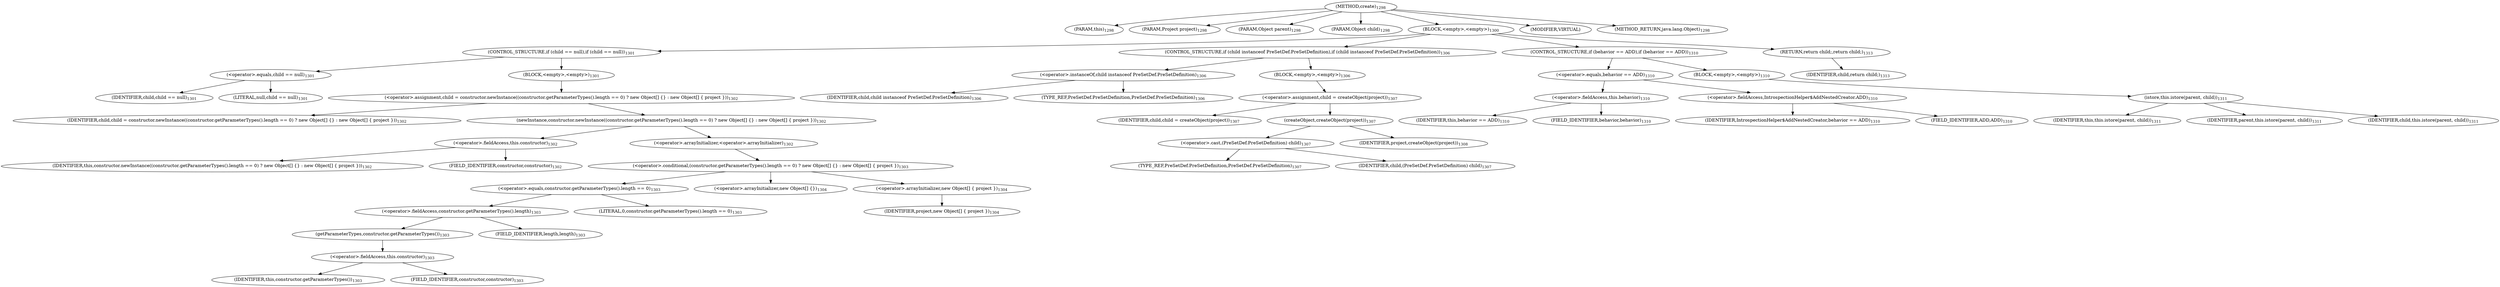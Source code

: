 digraph "create" {  
"2639" [label = <(METHOD,create)<SUB>1298</SUB>> ]
"109" [label = <(PARAM,this)<SUB>1298</SUB>> ]
"2640" [label = <(PARAM,Project project)<SUB>1298</SUB>> ]
"2641" [label = <(PARAM,Object parent)<SUB>1298</SUB>> ]
"2642" [label = <(PARAM,Object child)<SUB>1298</SUB>> ]
"2643" [label = <(BLOCK,&lt;empty&gt;,&lt;empty&gt;)<SUB>1300</SUB>> ]
"2644" [label = <(CONTROL_STRUCTURE,if (child == null),if (child == null))<SUB>1301</SUB>> ]
"2645" [label = <(&lt;operator&gt;.equals,child == null)<SUB>1301</SUB>> ]
"2646" [label = <(IDENTIFIER,child,child == null)<SUB>1301</SUB>> ]
"2647" [label = <(LITERAL,null,child == null)<SUB>1301</SUB>> ]
"2648" [label = <(BLOCK,&lt;empty&gt;,&lt;empty&gt;)<SUB>1301</SUB>> ]
"2649" [label = <(&lt;operator&gt;.assignment,child = constructor.newInstance((constructor.getParameterTypes().length == 0) ? new Object[] {} : new Object[] { project }))<SUB>1302</SUB>> ]
"2650" [label = <(IDENTIFIER,child,child = constructor.newInstance((constructor.getParameterTypes().length == 0) ? new Object[] {} : new Object[] { project }))<SUB>1302</SUB>> ]
"2651" [label = <(newInstance,constructor.newInstance((constructor.getParameterTypes().length == 0) ? new Object[] {} : new Object[] { project }))<SUB>1302</SUB>> ]
"2652" [label = <(&lt;operator&gt;.fieldAccess,this.constructor)<SUB>1302</SUB>> ]
"2653" [label = <(IDENTIFIER,this,constructor.newInstance((constructor.getParameterTypes().length == 0) ? new Object[] {} : new Object[] { project }))<SUB>1302</SUB>> ]
"2654" [label = <(FIELD_IDENTIFIER,constructor,constructor)<SUB>1302</SUB>> ]
"2655" [label = <(&lt;operator&gt;.arrayInitializer,&lt;operator&gt;.arrayInitializer)<SUB>1302</SUB>> ]
"2656" [label = <(&lt;operator&gt;.conditional,(constructor.getParameterTypes().length == 0) ? new Object[] {} : new Object[] { project })<SUB>1303</SUB>> ]
"2657" [label = <(&lt;operator&gt;.equals,constructor.getParameterTypes().length == 0)<SUB>1303</SUB>> ]
"2658" [label = <(&lt;operator&gt;.fieldAccess,constructor.getParameterTypes().length)<SUB>1303</SUB>> ]
"2659" [label = <(getParameterTypes,constructor.getParameterTypes())<SUB>1303</SUB>> ]
"2660" [label = <(&lt;operator&gt;.fieldAccess,this.constructor)<SUB>1303</SUB>> ]
"2661" [label = <(IDENTIFIER,this,constructor.getParameterTypes())<SUB>1303</SUB>> ]
"2662" [label = <(FIELD_IDENTIFIER,constructor,constructor)<SUB>1303</SUB>> ]
"2663" [label = <(FIELD_IDENTIFIER,length,length)<SUB>1303</SUB>> ]
"2664" [label = <(LITERAL,0,constructor.getParameterTypes().length == 0)<SUB>1303</SUB>> ]
"2665" [label = <(&lt;operator&gt;.arrayInitializer,new Object[] {})<SUB>1304</SUB>> ]
"2666" [label = <(&lt;operator&gt;.arrayInitializer,new Object[] { project })<SUB>1304</SUB>> ]
"2667" [label = <(IDENTIFIER,project,new Object[] { project })<SUB>1304</SUB>> ]
"2668" [label = <(CONTROL_STRUCTURE,if (child instanceof PreSetDef.PreSetDefinition),if (child instanceof PreSetDef.PreSetDefinition))<SUB>1306</SUB>> ]
"2669" [label = <(&lt;operator&gt;.instanceOf,child instanceof PreSetDef.PreSetDefinition)<SUB>1306</SUB>> ]
"2670" [label = <(IDENTIFIER,child,child instanceof PreSetDef.PreSetDefinition)<SUB>1306</SUB>> ]
"2671" [label = <(TYPE_REF,PreSetDef.PreSetDefinition,PreSetDef.PreSetDefinition)<SUB>1306</SUB>> ]
"2672" [label = <(BLOCK,&lt;empty&gt;,&lt;empty&gt;)<SUB>1306</SUB>> ]
"2673" [label = <(&lt;operator&gt;.assignment,child = createObject(project))<SUB>1307</SUB>> ]
"2674" [label = <(IDENTIFIER,child,child = createObject(project))<SUB>1307</SUB>> ]
"2675" [label = <(createObject,createObject(project))<SUB>1307</SUB>> ]
"2676" [label = <(&lt;operator&gt;.cast,(PreSetDef.PreSetDefinition) child)<SUB>1307</SUB>> ]
"2677" [label = <(TYPE_REF,PreSetDef.PreSetDefinition,PreSetDef.PreSetDefinition)<SUB>1307</SUB>> ]
"2678" [label = <(IDENTIFIER,child,(PreSetDef.PreSetDefinition) child)<SUB>1307</SUB>> ]
"2679" [label = <(IDENTIFIER,project,createObject(project))<SUB>1308</SUB>> ]
"2680" [label = <(CONTROL_STRUCTURE,if (behavior == ADD),if (behavior == ADD))<SUB>1310</SUB>> ]
"2681" [label = <(&lt;operator&gt;.equals,behavior == ADD)<SUB>1310</SUB>> ]
"2682" [label = <(&lt;operator&gt;.fieldAccess,this.behavior)<SUB>1310</SUB>> ]
"2683" [label = <(IDENTIFIER,this,behavior == ADD)<SUB>1310</SUB>> ]
"2684" [label = <(FIELD_IDENTIFIER,behavior,behavior)<SUB>1310</SUB>> ]
"2685" [label = <(&lt;operator&gt;.fieldAccess,IntrospectionHelper$AddNestedCreator.ADD)<SUB>1310</SUB>> ]
"2686" [label = <(IDENTIFIER,IntrospectionHelper$AddNestedCreator,behavior == ADD)<SUB>1310</SUB>> ]
"2687" [label = <(FIELD_IDENTIFIER,ADD,ADD)<SUB>1310</SUB>> ]
"2688" [label = <(BLOCK,&lt;empty&gt;,&lt;empty&gt;)<SUB>1310</SUB>> ]
"2689" [label = <(istore,this.istore(parent, child))<SUB>1311</SUB>> ]
"108" [label = <(IDENTIFIER,this,this.istore(parent, child))<SUB>1311</SUB>> ]
"2690" [label = <(IDENTIFIER,parent,this.istore(parent, child))<SUB>1311</SUB>> ]
"2691" [label = <(IDENTIFIER,child,this.istore(parent, child))<SUB>1311</SUB>> ]
"2692" [label = <(RETURN,return child;,return child;)<SUB>1313</SUB>> ]
"2693" [label = <(IDENTIFIER,child,return child;)<SUB>1313</SUB>> ]
"2694" [label = <(MODIFIER,VIRTUAL)> ]
"2695" [label = <(METHOD_RETURN,java.lang.Object)<SUB>1298</SUB>> ]
  "2639" -> "109" 
  "2639" -> "2640" 
  "2639" -> "2641" 
  "2639" -> "2642" 
  "2639" -> "2643" 
  "2639" -> "2694" 
  "2639" -> "2695" 
  "2643" -> "2644" 
  "2643" -> "2668" 
  "2643" -> "2680" 
  "2643" -> "2692" 
  "2644" -> "2645" 
  "2644" -> "2648" 
  "2645" -> "2646" 
  "2645" -> "2647" 
  "2648" -> "2649" 
  "2649" -> "2650" 
  "2649" -> "2651" 
  "2651" -> "2652" 
  "2651" -> "2655" 
  "2652" -> "2653" 
  "2652" -> "2654" 
  "2655" -> "2656" 
  "2656" -> "2657" 
  "2656" -> "2665" 
  "2656" -> "2666" 
  "2657" -> "2658" 
  "2657" -> "2664" 
  "2658" -> "2659" 
  "2658" -> "2663" 
  "2659" -> "2660" 
  "2660" -> "2661" 
  "2660" -> "2662" 
  "2666" -> "2667" 
  "2668" -> "2669" 
  "2668" -> "2672" 
  "2669" -> "2670" 
  "2669" -> "2671" 
  "2672" -> "2673" 
  "2673" -> "2674" 
  "2673" -> "2675" 
  "2675" -> "2676" 
  "2675" -> "2679" 
  "2676" -> "2677" 
  "2676" -> "2678" 
  "2680" -> "2681" 
  "2680" -> "2688" 
  "2681" -> "2682" 
  "2681" -> "2685" 
  "2682" -> "2683" 
  "2682" -> "2684" 
  "2685" -> "2686" 
  "2685" -> "2687" 
  "2688" -> "2689" 
  "2689" -> "108" 
  "2689" -> "2690" 
  "2689" -> "2691" 
  "2692" -> "2693" 
}
